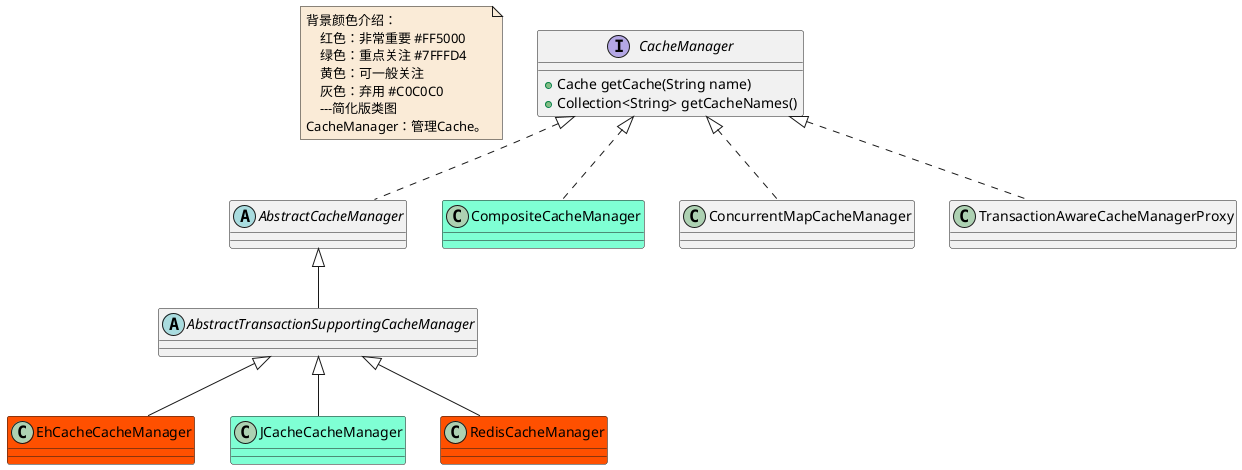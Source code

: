 @startuml

note  as N1 #FAEBD7
    背景颜色介绍：
        红色：非常重要 #FF5000
        绿色：重点关注 #7FFFD4
        黄色：可一般关注
        灰色：弃用 #C0C0C0
        ---简化版类图
    CacheManager：管理Cache。
end note


interface CacheManager
CacheManager : +Cache getCache(String name)
CacheManager : +Collection<String> getCacheNames()
abstract class AbstractCacheManager
abstract class AbstractTransactionSupportingCacheManager
class CompositeCacheManager #7FFFD4
class ConcurrentMapCacheManager
class EhCacheCacheManager #FF5000
class JCacheCacheManager #7FFFD4
class RedisCacheManager #FF5000
class TransactionAwareCacheManagerProxy


AbstractCacheManager <|-- AbstractTransactionSupportingCacheManager


AbstractTransactionSupportingCacheManager <|-- EhCacheCacheManager
AbstractTransactionSupportingCacheManager <|-- JCacheCacheManager
AbstractTransactionSupportingCacheManager <|-- RedisCacheManager


CacheManager <|.. AbstractCacheManager
CacheManager <|.. CompositeCacheManager
CacheManager <|.. ConcurrentMapCacheManager
CacheManager <|.. TransactionAwareCacheManagerProxy



@enduml